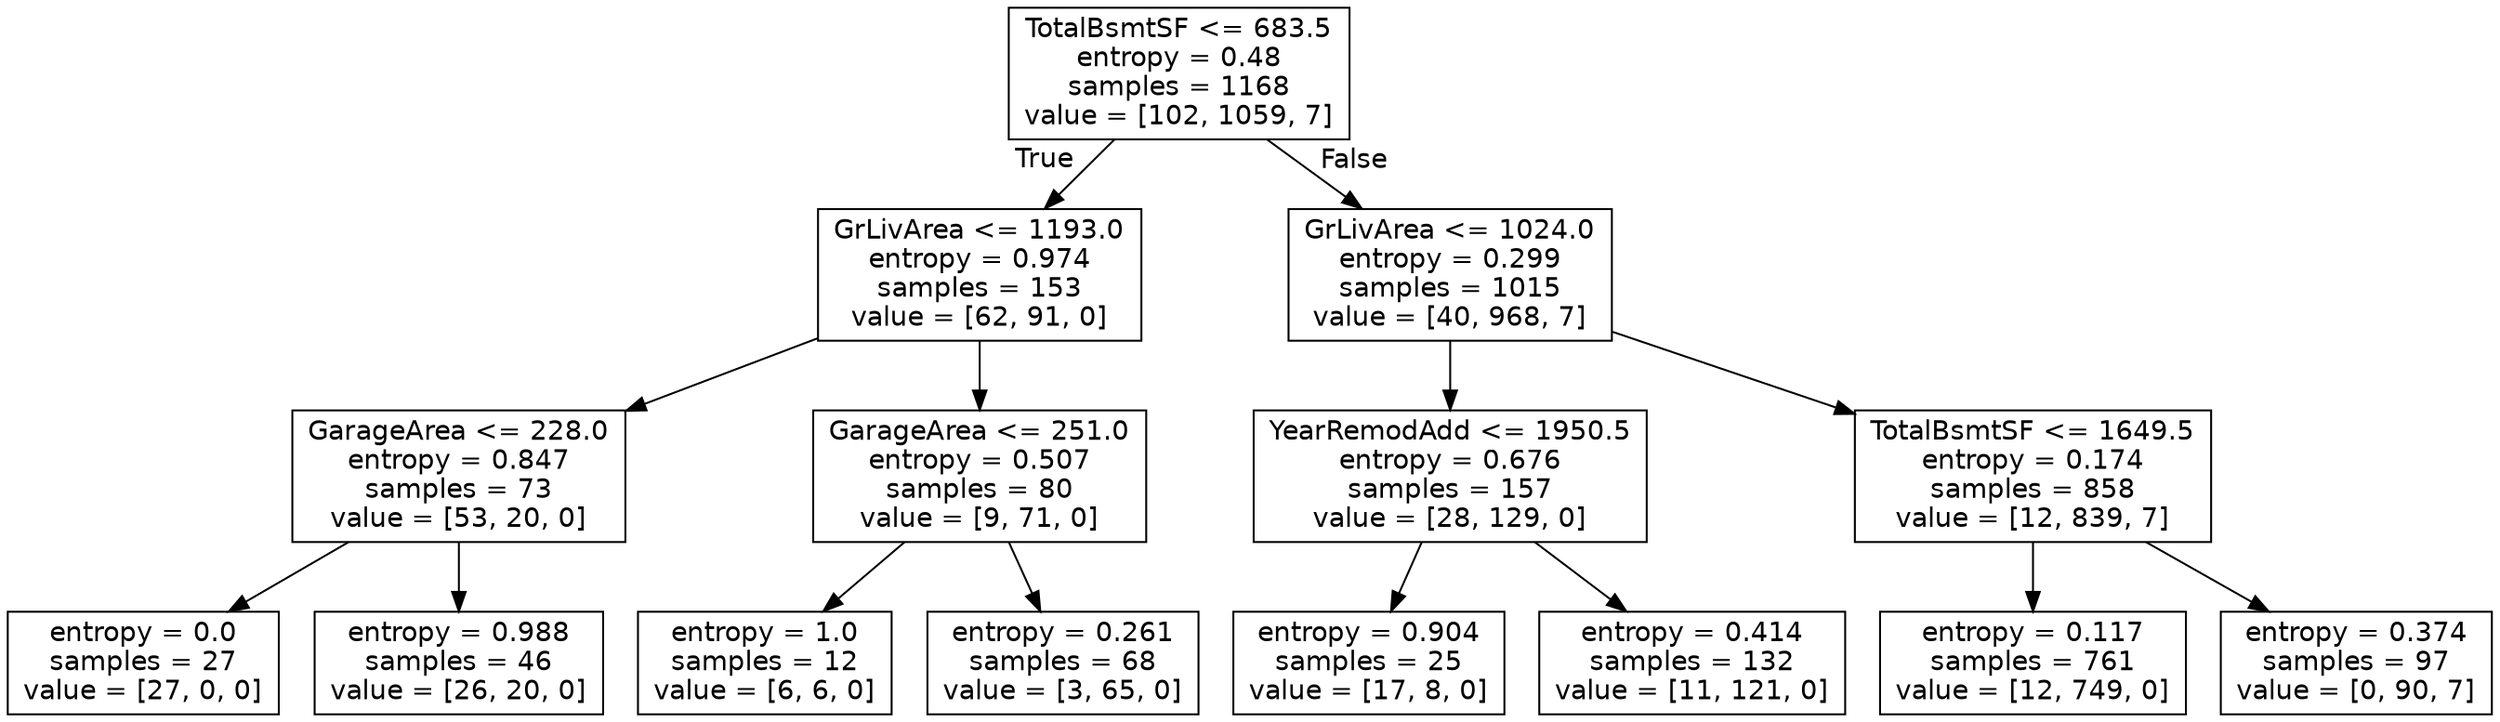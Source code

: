 digraph Tree {
node [shape=box, fontname="helvetica"] ;
edge [fontname="helvetica"] ;
0 [label="TotalBsmtSF <= 683.5\nentropy = 0.48\nsamples = 1168\nvalue = [102, 1059, 7]"] ;
1 [label="GrLivArea <= 1193.0\nentropy = 0.974\nsamples = 153\nvalue = [62, 91, 0]"] ;
0 -> 1 [labeldistance=2.5, labelangle=45, headlabel="True"] ;
2 [label="GarageArea <= 228.0\nentropy = 0.847\nsamples = 73\nvalue = [53, 20, 0]"] ;
1 -> 2 ;
3 [label="entropy = 0.0\nsamples = 27\nvalue = [27, 0, 0]"] ;
2 -> 3 ;
4 [label="entropy = 0.988\nsamples = 46\nvalue = [26, 20, 0]"] ;
2 -> 4 ;
5 [label="GarageArea <= 251.0\nentropy = 0.507\nsamples = 80\nvalue = [9, 71, 0]"] ;
1 -> 5 ;
6 [label="entropy = 1.0\nsamples = 12\nvalue = [6, 6, 0]"] ;
5 -> 6 ;
7 [label="entropy = 0.261\nsamples = 68\nvalue = [3, 65, 0]"] ;
5 -> 7 ;
8 [label="GrLivArea <= 1024.0\nentropy = 0.299\nsamples = 1015\nvalue = [40, 968, 7]"] ;
0 -> 8 [labeldistance=2.5, labelangle=-45, headlabel="False"] ;
9 [label="YearRemodAdd <= 1950.5\nentropy = 0.676\nsamples = 157\nvalue = [28, 129, 0]"] ;
8 -> 9 ;
10 [label="entropy = 0.904\nsamples = 25\nvalue = [17, 8, 0]"] ;
9 -> 10 ;
11 [label="entropy = 0.414\nsamples = 132\nvalue = [11, 121, 0]"] ;
9 -> 11 ;
12 [label="TotalBsmtSF <= 1649.5\nentropy = 0.174\nsamples = 858\nvalue = [12, 839, 7]"] ;
8 -> 12 ;
13 [label="entropy = 0.117\nsamples = 761\nvalue = [12, 749, 0]"] ;
12 -> 13 ;
14 [label="entropy = 0.374\nsamples = 97\nvalue = [0, 90, 7]"] ;
12 -> 14 ;
}